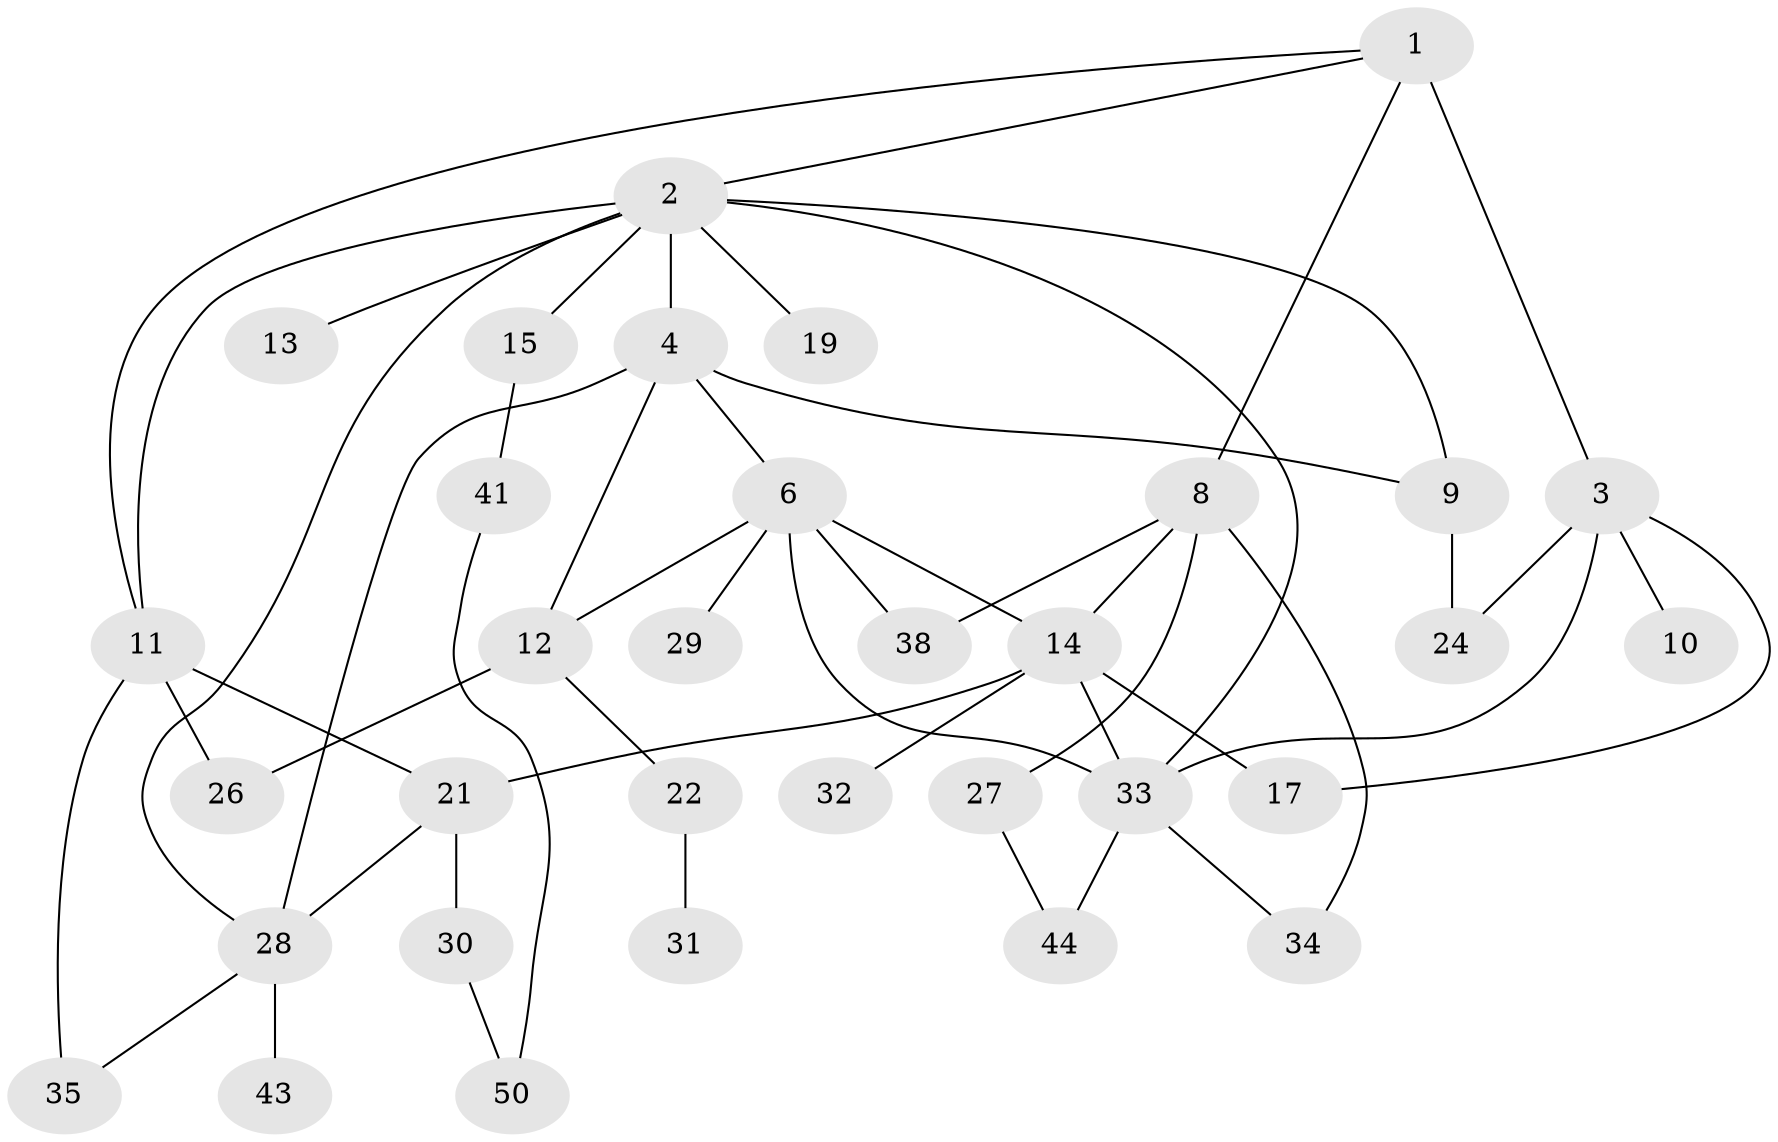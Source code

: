 // Generated by graph-tools (version 1.1) at 2025/23/03/03/25 07:23:34]
// undirected, 33 vertices, 50 edges
graph export_dot {
graph [start="1"]
  node [color=gray90,style=filled];
  1 [super="+7"];
  2 [super="+5"];
  3 [super="+42"];
  4 [super="+36"];
  6 [super="+18"];
  8 [super="+20"];
  9 [super="+46"];
  10;
  11 [super="+25"];
  12 [super="+49"];
  13;
  14 [super="+40"];
  15 [super="+16"];
  17;
  19;
  21;
  22 [super="+23"];
  24;
  26 [super="+39"];
  27;
  28 [super="+45"];
  29;
  30;
  31;
  32;
  33 [super="+37"];
  34;
  35;
  38;
  41 [super="+47"];
  43;
  44 [super="+48"];
  50 [super="+51"];
  1 -- 2;
  1 -- 3;
  1 -- 8 [weight=2];
  1 -- 11;
  2 -- 4;
  2 -- 15 [weight=2];
  2 -- 19;
  2 -- 33 [weight=2];
  2 -- 11;
  2 -- 9;
  2 -- 28;
  2 -- 13;
  3 -- 10;
  3 -- 24;
  3 -- 17;
  3 -- 33;
  4 -- 6;
  4 -- 12;
  4 -- 28;
  4 -- 9;
  6 -- 29;
  6 -- 38;
  6 -- 33;
  6 -- 12;
  6 -- 14;
  8 -- 14;
  8 -- 27;
  8 -- 34;
  8 -- 38;
  9 -- 24;
  11 -- 21;
  11 -- 35;
  11 -- 26;
  12 -- 22;
  12 -- 26;
  14 -- 17;
  14 -- 32;
  14 -- 33;
  14 -- 21;
  15 -- 41;
  21 -- 30;
  21 -- 28;
  22 -- 31;
  27 -- 44;
  28 -- 35;
  28 -- 43;
  30 -- 50;
  33 -- 34;
  33 -- 44;
  41 -- 50;
}
